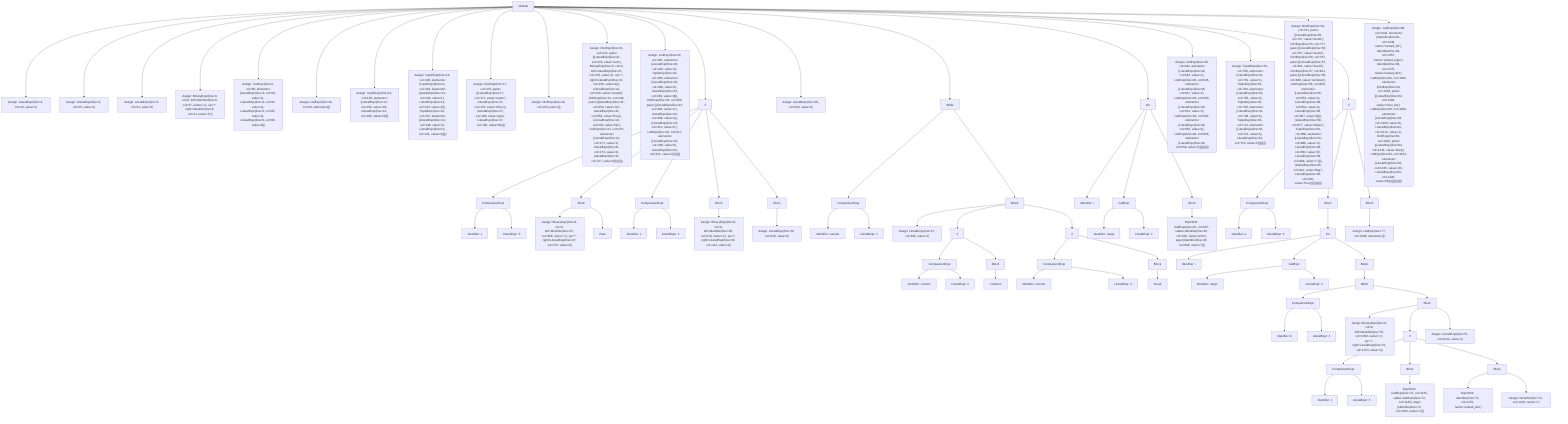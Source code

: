 graph TD
N0["Module"]
N0 --> N1
N1["Assign: LiteralExpr(line=3, col=19, value=1)"]
N0 --> N2
N2["Assign: LiteralExpr(line=4, col=25, value=2)"]
N0 --> N3
N3["Assign: LiteralExpr(line=5, col=31, value=3)"]
N0 --> N4
N4["Assign: BinaryExpr(line=0, col=0, left=Identifier(line=6, col=37, name='a'), op='+', right=Identifier(line=6, col=41, name='b'))"]
N0 --> N5
N5["Assign: ListExpr(line=9, col=58, elements=[LiteralExpr(line=9, col=59, value=1), LiteralExpr(line=9, col=62, value=2), LiteralExpr(line=9, col=65, value=3), LiteralExpr(line=9, col=68, value=4)])"]
N0 --> N6
N6["Assign: ListExpr(line=10, col=84, elements=[])"]
N0 --> N7
N7["Assign: TupleExpr(line=13, col=105, elements=[LiteralExpr(line=13, col=106, value=10), LiteralExpr(line=13, col=109, value=20)])"]
N0 --> N8
N8["Assign: TupleExpr(line=14, col=128, elements=[TupleExpr(line=14, col=129, elements=[LiteralExpr(line=14, col=130, value=1), LiteralExpr(line=14, col=133, value=2)]), TupleExpr(line=14, col=137, elements=[LiteralExpr(line=14, col=138, value=3), LiteralExpr(line=14, col=141, value=4)])])"]
N0 --> N9
N9["Assign: DictExpr(line=17, col=170, pairs=[(LiteralExpr(line=17, col=171, value='name'), LiteralExpr(line=17, col=179, value='Alice')), (LiteralExpr(line=17, col=188, value='age'), LiteralExpr(line=17, col=195, value=30))])"]
N0 --> N10
N10["Assign: DictExpr(line=19, col=213, pairs=[])"]
N0 --> N11
N11["Assign: DictExpr(line=21, col=224, pairs=[(LiteralExpr(line=21, col=225, value='sum'), BinaryExpr(line=0, col=0, left=LiteralExpr(line=21, col=232, value=1), op='+', right=LiteralExpr(line=21, col=236, value=2))), (LiteralExpr(line=21, col=239, value='nested'), DictExpr(line=21, col=249, pairs=[(LiteralExpr(line=21, col=250, value='ok'), LiteralExpr(line=21, col=256, value=True)), (LiteralExpr(line=21, col=262, value='list'), ListExpr(line=21, col=270, elements=[LiteralExpr(line=21, col=271, value=1), LiteralExpr(line=21, col=274, value=2), LiteralExpr(line=21, col=277, value=3)]))]))])"]
N0 --> N12
N12["Assign: ListExpr(line=23, col=291, elements=[LiteralExpr(line=23, col=292, value=1), TupleExpr(line=23, col=295, elements=[LiteralExpr(line=23, col=296, value=2), LiteralExpr(line=23, col=299, value=3)]), DictExpr(line=23, col=303, pairs=[(LiteralExpr(line=23, col=304, value='a'), LiteralExpr(line=23, col=309, value=4)), (LiteralExpr(line=23, col=312, value='b'), ListExpr(line=23, col=317, elements=[LiteralExpr(line=23, col=318, value=5), LiteralExpr(line=23, col=321, value=6)]))])])"]
N0 --> N13
N13["If"]
N13 --> N14
N14["ComparisonExpr"]
N14 --> N15
N15["Identifier: x"]
N14 --> N16
N16["LiteralExpr: 5"]
N13 --> N17
N17["Block"]
N17 --> N18
N18["Assign: BinaryExpr(line=0, col=0, left=Identifier(line=27, col=369, name='x'), op='*', right=LiteralExpr(line=27, col=373, value=2))"]
N17 --> N19
N19["Pass"]
N13 --> N20
N20["ComparisonExpr"]
N20 --> N21
N21["Identifier: x"]
N20 --> N22
N22["LiteralExpr: 3"]
N13 --> N23
N23["Block"]
N23 --> N24
N24["Assign: BinaryExpr(line=0, col=0, left=Identifier(line=30, col=410, name='x'), op='/', right=LiteralExpr(line=30, col=414, value=2))"]
N13 --> N25
N25["Block"]
N25 --> N26
N26["Assign: LiteralExpr(line=32, col=435, value=0)"]
N0 --> N27
N27["Assign: LiteralExpr(line=35, col=456, value=0)"]
N0 --> N28
N28["While"]
N28 --> N29
N29["ComparisonExpr"]
N29 --> N30
N30["Identifier: counter"]
N29 --> N31
N31["LiteralExpr: 3"]
N28 --> N32
N32["Block"]
N32 --> N33
N33["Assign: LiteralExpr(line=37, col=492, value=1)"]
N32 --> N34
N34["If"]
N34 --> N35
N35["ComparisonExpr"]
N35 --> N36
N36["Identifier: counter"]
N35 --> N37
N37["LiteralExpr: 2"]
N34 --> N38
N38["Block"]
N38 --> N39
N39["Continue"]
N32 --> N40
N40["If"]
N40 --> N41
N41["ComparisonExpr"]
N41 --> N42
N42["Identifier: counter"]
N41 --> N43
N43["LiteralExpr: 3"]
N40 --> N44
N44["Block"]
N44 --> N45
N45["Break"]
N0 --> N46
N46["For"]
N46 --> N47
N47["Identifier: i"]
N46 --> N48
N48["CallExpr"]
N48 --> N49
N49["Identifier: range"]
N48 --> N50
N50["LiteralExpr: 2"]
N46 --> N51
N51["Block"]
N51 --> N52
N52["ExprStmt: CallExpr(line=45, col=607, callee=Identifier(line=45, col=602, name='print'), args=[Identifier(line=45, col=608, name='i')])"]
N0 --> N53
N53["Assign: ListExpr(line=48, col=642, elements=[LiteralExpr(line=48, col=643, value=1), ListExpr(line=48, col=646, elements=[LiteralExpr(line=48, col=647, value=2), ListExpr(line=48, col=650, elements=[LiteralExpr(line=48, col=651, value=3), ListExpr(line=48, col=654, elements=[LiteralExpr(line=48, col=655, value=4), ListExpr(line=48, col=658, elements=[LiteralExpr(line=48, col=659, value=5)])])])])])"]
N0 --> N54
N54["Assign: TupleExpr(line=51, col=700, elements=[LiteralExpr(line=51, col=701, value=1), TupleExpr(line=51, col=704, elements=[LiteralExpr(line=51, col=705, value=2), TupleExpr(line=51, col=708, elements=[LiteralExpr(line=51, col=709, value=3), TupleExpr(line=51, col=712, elements=[LiteralExpr(line=51, col=713, value=4), LiteralExpr(line=51, col=716, value=5)])])])])"]
N0 --> N55
N55["Assign: DictExpr(line=54, col=761, pairs=[(LiteralExpr(line=55, col=767, value='level1'), DictExpr(line=55, col=777, pairs=[(LiteralExpr(line=56, col=787, value='level2'), DictExpr(line=56, col=797, pairs=[(LiteralExpr(line=57, col=811, value='level3'), DictExpr(line=57, col=821, pairs=[(LiteralExpr(line=58, col=839, value='numbers'), ListExpr(line=58, col=850, elements=[LiteralExpr(line=58, col=851, value=1), LiteralExpr(line=58, col=854, value=2), LiteralExpr(line=58, col=857, value=3)])), (LiteralExpr(line=59, col=877, value='letters'), TupleExpr(line=59, col=888, elements=[LiteralExpr(line=59, col=889, value='a'), LiteralExpr(line=59, col=894, value='b'), LiteralExpr(line=59, col=899, value='c')])), (LiteralExpr(line=60, col=921, value='flag'), LiteralExpr(line=60, col=929, value=True))]))]))]))])"]
N0 --> N56
N56["If"]
N56 --> N57
N57["ComparisonExpr"]
N57 --> N58
N58["Identifier: a"]
N57 --> N59
N59["LiteralExpr: 5"]
N56 --> N60
N60["Block"]
N60 --> N61
N61["For"]
N61 --> N62
N62["Identifier: i"]
N61 --> N63
N63["CallExpr"]
N63 --> N64
N64["Identifier: range"]
N63 --> N65
N65["LiteralExpr: 2"]
N61 --> N66
N66["Block"]
N66 --> N67
N67["While"]
N67 --> N68
N68["ComparisonExpr"]
N68 --> N69
N69["Identifier: b"]
N68 --> N70
N70["LiteralExpr: 4"]
N67 --> N71
N71["Block"]
N71 --> N72
N72["Assign: BinaryExpr(line=0, col=0, left=Identifier(line=70, col=1069, name='c'), op='+', right=LiteralExpr(line=70, col=1073, value=1))"]
N71 --> N73
N73["If"]
N73 --> N74
N74["ComparisonExpr"]
N74 --> N75
N75["Identifier: c"]
N74 --> N76
N76["LiteralExpr: 5"]
N73 --> N77
N77["Block"]
N77 --> N78
N78["ExprStmt: CallExpr(line=72, col=1132, callee=Attribute(line=72, col=1125), args=[Identifier(line=72, col=1133, name='c')])"]
N73 --> N79
N79["Block"]
N79 --> N80
N80["ExprStmt: Identifier(line=74, col=1170, name='nested_dict')"]
N79 --> N81
N81["Assign: Identifier(line=74, col=1223, name='c')"]
N71 --> N82
N82["Assign: LiteralExpr(line=75, col=1242, value=1)"]
N56 --> N83
N83["Block"]
N83 --> N84
N84["Assign: ListExpr(line=77, col=1268, elements=[])"]
N0 --> N85
N85["Assign: ListExpr(line=80, col=1334, elements=[Identifier(line=81, col=1340, name='nested_list'), Identifier(line=82, col=1357, name='nested_tuple'), Identifier(line=83, col=1375, name='nested_dict'), ListExpr(line=84, col=1392, elements=[DictExpr(line=84, col=1393, pairs=[(LiteralExpr(line=84, col=1394, value='inner_list'), ListExpr(line=84, col=1408, elements=[LiteralExpr(line=84, col=1409, value=0), LiteralExpr(line=84, col=1412, value=1), DictExpr(line=84, col=1415, pairs=[(LiteralExpr(line=84, col=1416, value='deep'), ListExpr(line=84, col=1424, elements=[LiteralExpr(line=84, col=1425, value=10), LiteralExpr(line=84, col=1429, value=20)]))])]))])])])"]